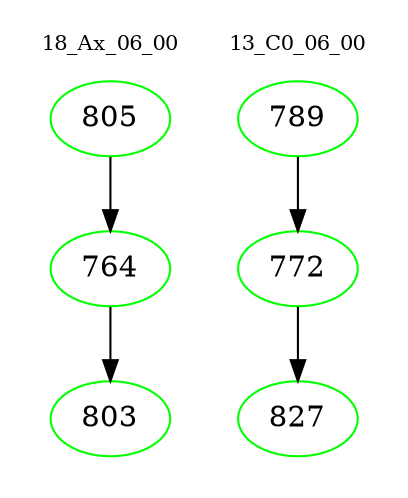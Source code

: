 digraph{
subgraph cluster_0 {
color = white
label = "18_Ax_06_00";
fontsize=10;
T0_805 [label="805", color="green"]
T0_805 -> T0_764 [color="black"]
T0_764 [label="764", color="green"]
T0_764 -> T0_803 [color="black"]
T0_803 [label="803", color="green"]
}
subgraph cluster_1 {
color = white
label = "13_C0_06_00";
fontsize=10;
T1_789 [label="789", color="green"]
T1_789 -> T1_772 [color="black"]
T1_772 [label="772", color="green"]
T1_772 -> T1_827 [color="black"]
T1_827 [label="827", color="green"]
}
}
